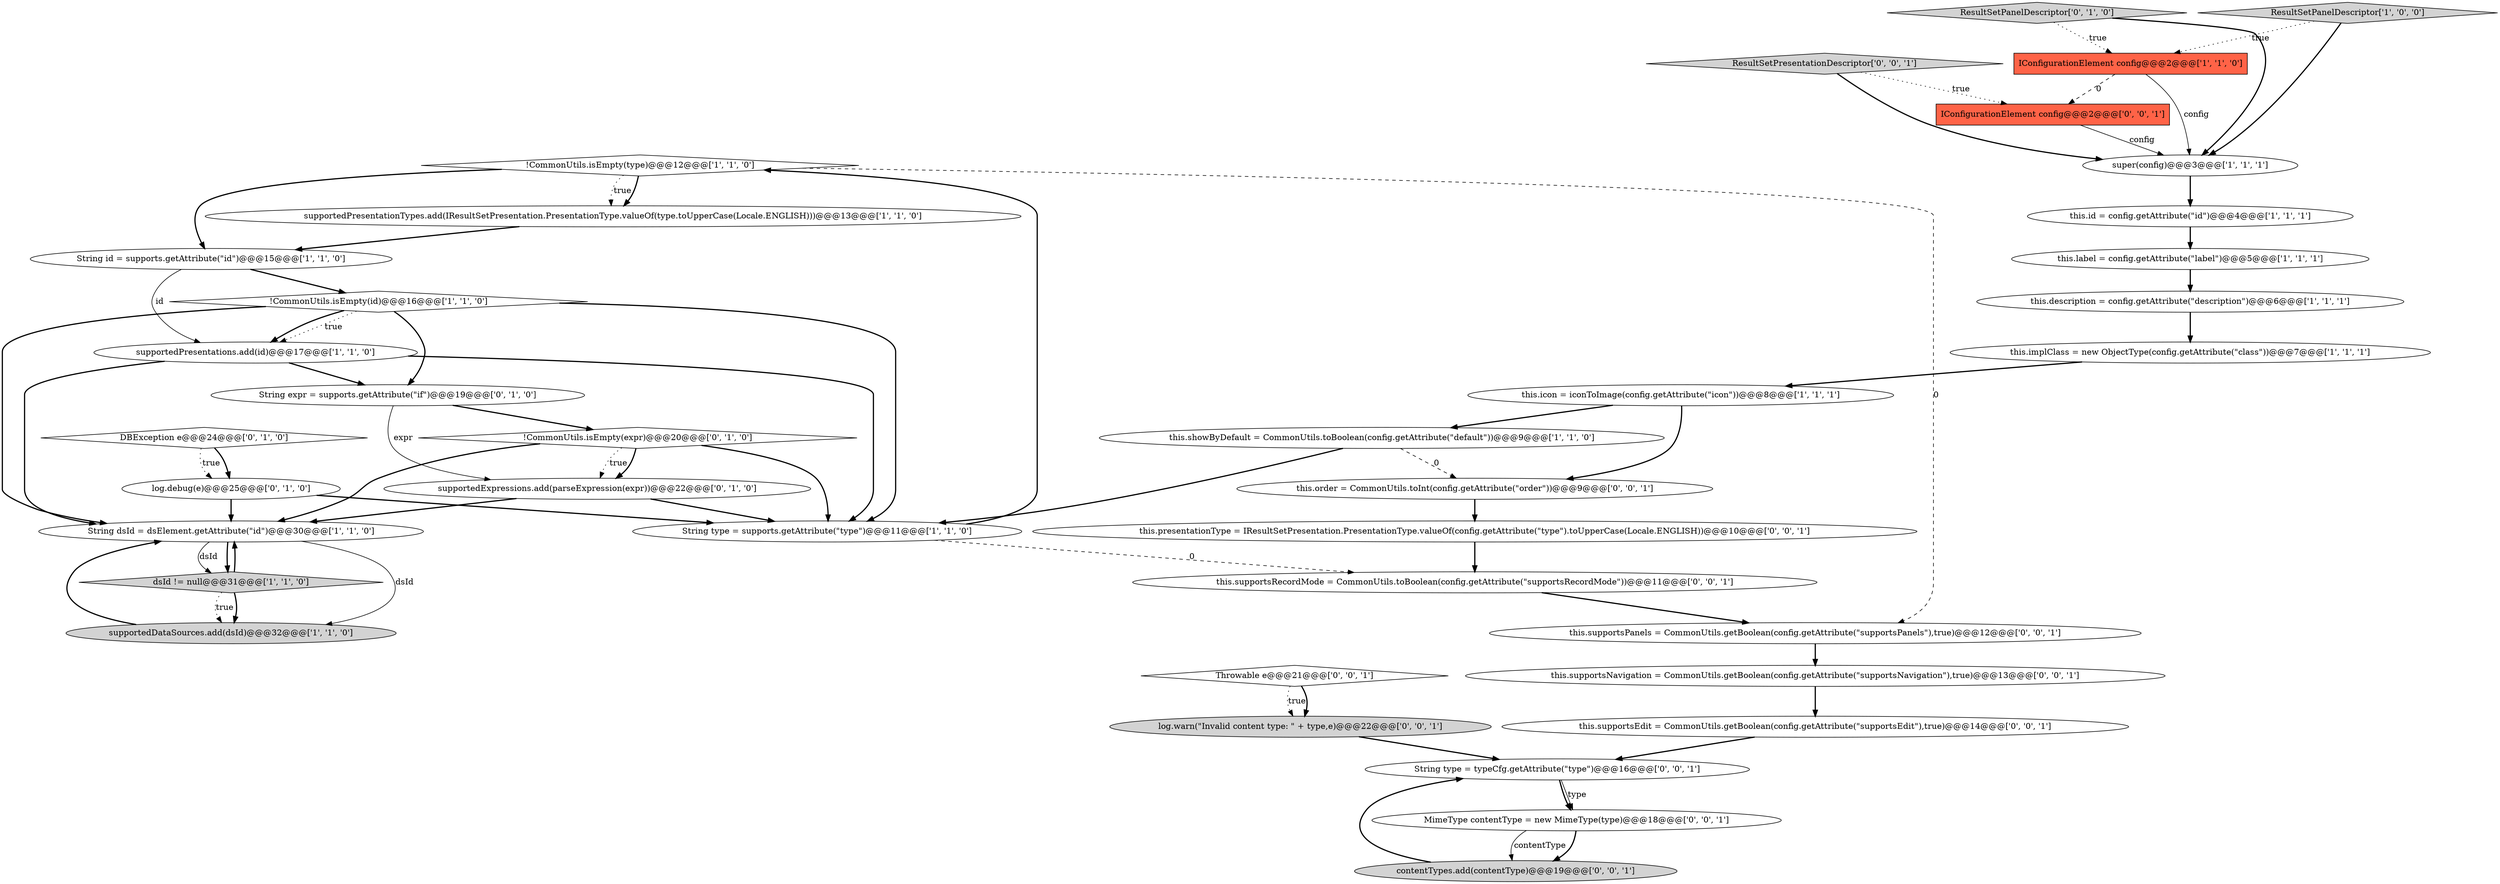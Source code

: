 digraph {
28 [style = filled, label = "this.supportsEdit = CommonUtils.getBoolean(config.getAttribute(\"supportsEdit\"),true)@@@14@@@['0', '0', '1']", fillcolor = white, shape = ellipse image = "AAA0AAABBB3BBB"];
3 [style = filled, label = "!CommonUtils.isEmpty(type)@@@12@@@['1', '1', '0']", fillcolor = white, shape = diamond image = "AAA0AAABBB1BBB"];
22 [style = filled, label = "DBException e@@@24@@@['0', '1', '0']", fillcolor = white, shape = diamond image = "AAA1AAABBB2BBB"];
26 [style = filled, label = "log.warn(\"Invalid content type: \" + type,e)@@@22@@@['0', '0', '1']", fillcolor = lightgray, shape = ellipse image = "AAA0AAABBB3BBB"];
15 [style = filled, label = "IConfigurationElement config@@@2@@@['1', '1', '0']", fillcolor = tomato, shape = box image = "AAA0AAABBB1BBB"];
35 [style = filled, label = "MimeType contentType = new MimeType(type)@@@18@@@['0', '0', '1']", fillcolor = white, shape = ellipse image = "AAA0AAABBB3BBB"];
0 [style = filled, label = "this.showByDefault = CommonUtils.toBoolean(config.getAttribute(\"default\"))@@@9@@@['1', '1', '0']", fillcolor = white, shape = ellipse image = "AAA0AAABBB1BBB"];
17 [style = filled, label = "supportedPresentationTypes.add(IResultSetPresentation.PresentationType.valueOf(type.toUpperCase(Locale.ENGLISH)))@@@13@@@['1', '1', '0']", fillcolor = white, shape = ellipse image = "AAA0AAABBB1BBB"];
24 [style = filled, label = "contentTypes.add(contentType)@@@19@@@['0', '0', '1']", fillcolor = lightgray, shape = ellipse image = "AAA0AAABBB3BBB"];
6 [style = filled, label = "String type = supports.getAttribute(\"type\")@@@11@@@['1', '1', '0']", fillcolor = white, shape = ellipse image = "AAA0AAABBB1BBB"];
23 [style = filled, label = "ResultSetPanelDescriptor['0', '1', '0']", fillcolor = lightgray, shape = diamond image = "AAA0AAABBB2BBB"];
18 [style = filled, label = "String expr = supports.getAttribute(\"if\")@@@19@@@['0', '1', '0']", fillcolor = white, shape = ellipse image = "AAA1AAABBB2BBB"];
19 [style = filled, label = "log.debug(e)@@@25@@@['0', '1', '0']", fillcolor = white, shape = ellipse image = "AAA1AAABBB2BBB"];
30 [style = filled, label = "String type = typeCfg.getAttribute(\"type\")@@@16@@@['0', '0', '1']", fillcolor = white, shape = ellipse image = "AAA0AAABBB3BBB"];
36 [style = filled, label = "this.supportsPanels = CommonUtils.getBoolean(config.getAttribute(\"supportsPanels\"),true)@@@12@@@['0', '0', '1']", fillcolor = white, shape = ellipse image = "AAA0AAABBB3BBB"];
13 [style = filled, label = "this.icon = iconToImage(config.getAttribute(\"icon\"))@@@8@@@['1', '1', '1']", fillcolor = white, shape = ellipse image = "AAA0AAABBB1BBB"];
14 [style = filled, label = "supportedPresentations.add(id)@@@17@@@['1', '1', '0']", fillcolor = white, shape = ellipse image = "AAA0AAABBB1BBB"];
34 [style = filled, label = "ResultSetPresentationDescriptor['0', '0', '1']", fillcolor = lightgray, shape = diamond image = "AAA0AAABBB3BBB"];
12 [style = filled, label = "this.id = config.getAttribute(\"id\")@@@4@@@['1', '1', '1']", fillcolor = white, shape = ellipse image = "AAA0AAABBB1BBB"];
29 [style = filled, label = "Throwable e@@@21@@@['0', '0', '1']", fillcolor = white, shape = diamond image = "AAA0AAABBB3BBB"];
16 [style = filled, label = "!CommonUtils.isEmpty(id)@@@16@@@['1', '1', '0']", fillcolor = white, shape = diamond image = "AAA0AAABBB1BBB"];
25 [style = filled, label = "this.supportsNavigation = CommonUtils.getBoolean(config.getAttribute(\"supportsNavigation\"),true)@@@13@@@['0', '0', '1']", fillcolor = white, shape = ellipse image = "AAA0AAABBB3BBB"];
2 [style = filled, label = "String dsId = dsElement.getAttribute(\"id\")@@@30@@@['1', '1', '0']", fillcolor = white, shape = ellipse image = "AAA0AAABBB1BBB"];
27 [style = filled, label = "this.supportsRecordMode = CommonUtils.toBoolean(config.getAttribute(\"supportsRecordMode\"))@@@11@@@['0', '0', '1']", fillcolor = white, shape = ellipse image = "AAA0AAABBB3BBB"];
32 [style = filled, label = "IConfigurationElement config@@@2@@@['0', '0', '1']", fillcolor = tomato, shape = box image = "AAA0AAABBB3BBB"];
9 [style = filled, label = "this.description = config.getAttribute(\"description\")@@@6@@@['1', '1', '1']", fillcolor = white, shape = ellipse image = "AAA0AAABBB1BBB"];
1 [style = filled, label = "super(config)@@@3@@@['1', '1', '1']", fillcolor = white, shape = ellipse image = "AAA0AAABBB1BBB"];
8 [style = filled, label = "dsId != null@@@31@@@['1', '1', '0']", fillcolor = lightgray, shape = diamond image = "AAA0AAABBB1BBB"];
20 [style = filled, label = "supportedExpressions.add(parseExpression(expr))@@@22@@@['0', '1', '0']", fillcolor = white, shape = ellipse image = "AAA1AAABBB2BBB"];
33 [style = filled, label = "this.presentationType = IResultSetPresentation.PresentationType.valueOf(config.getAttribute(\"type\").toUpperCase(Locale.ENGLISH))@@@10@@@['0', '0', '1']", fillcolor = white, shape = ellipse image = "AAA0AAABBB3BBB"];
31 [style = filled, label = "this.order = CommonUtils.toInt(config.getAttribute(\"order\"))@@@9@@@['0', '0', '1']", fillcolor = white, shape = ellipse image = "AAA0AAABBB3BBB"];
21 [style = filled, label = "!CommonUtils.isEmpty(expr)@@@20@@@['0', '1', '0']", fillcolor = white, shape = diamond image = "AAA1AAABBB2BBB"];
5 [style = filled, label = "ResultSetPanelDescriptor['1', '0', '0']", fillcolor = lightgray, shape = diamond image = "AAA0AAABBB1BBB"];
7 [style = filled, label = "this.label = config.getAttribute(\"label\")@@@5@@@['1', '1', '1']", fillcolor = white, shape = ellipse image = "AAA0AAABBB1BBB"];
10 [style = filled, label = "this.implClass = new ObjectType(config.getAttribute(\"class\"))@@@7@@@['1', '1', '1']", fillcolor = white, shape = ellipse image = "AAA0AAABBB1BBB"];
11 [style = filled, label = "String id = supports.getAttribute(\"id\")@@@15@@@['1', '1', '0']", fillcolor = white, shape = ellipse image = "AAA0AAABBB1BBB"];
4 [style = filled, label = "supportedDataSources.add(dsId)@@@32@@@['1', '1', '0']", fillcolor = lightgray, shape = ellipse image = "AAA0AAABBB1BBB"];
0->6 [style = bold, label=""];
28->30 [style = bold, label=""];
12->7 [style = bold, label=""];
22->19 [style = bold, label=""];
33->27 [style = bold, label=""];
3->36 [style = dashed, label="0"];
3->11 [style = bold, label=""];
15->32 [style = dashed, label="0"];
19->6 [style = bold, label=""];
22->19 [style = dotted, label="true"];
20->6 [style = bold, label=""];
14->18 [style = bold, label=""];
8->4 [style = bold, label=""];
2->8 [style = solid, label="dsId"];
13->0 [style = bold, label=""];
2->4 [style = solid, label="dsId"];
23->1 [style = bold, label=""];
7->9 [style = bold, label=""];
1->12 [style = bold, label=""];
16->18 [style = bold, label=""];
5->1 [style = bold, label=""];
16->14 [style = dotted, label="true"];
3->17 [style = dotted, label="true"];
5->15 [style = dotted, label="true"];
23->15 [style = dotted, label="true"];
13->31 [style = bold, label=""];
36->25 [style = bold, label=""];
11->16 [style = bold, label=""];
29->26 [style = dotted, label="true"];
18->20 [style = solid, label="expr"];
24->30 [style = bold, label=""];
21->20 [style = dotted, label="true"];
2->8 [style = bold, label=""];
4->2 [style = bold, label=""];
21->2 [style = bold, label=""];
34->1 [style = bold, label=""];
16->2 [style = bold, label=""];
3->17 [style = bold, label=""];
27->36 [style = bold, label=""];
25->28 [style = bold, label=""];
32->1 [style = solid, label="config"];
30->35 [style = solid, label="type"];
8->2 [style = bold, label=""];
21->20 [style = bold, label=""];
10->13 [style = bold, label=""];
34->32 [style = dotted, label="true"];
11->14 [style = solid, label="id"];
16->14 [style = bold, label=""];
6->3 [style = bold, label=""];
16->6 [style = bold, label=""];
14->6 [style = bold, label=""];
17->11 [style = bold, label=""];
15->1 [style = solid, label="config"];
18->21 [style = bold, label=""];
14->2 [style = bold, label=""];
19->2 [style = bold, label=""];
20->2 [style = bold, label=""];
30->35 [style = bold, label=""];
6->27 [style = dashed, label="0"];
35->24 [style = bold, label=""];
31->33 [style = bold, label=""];
26->30 [style = bold, label=""];
35->24 [style = solid, label="contentType"];
21->6 [style = bold, label=""];
8->4 [style = dotted, label="true"];
9->10 [style = bold, label=""];
29->26 [style = bold, label=""];
0->31 [style = dashed, label="0"];
}
